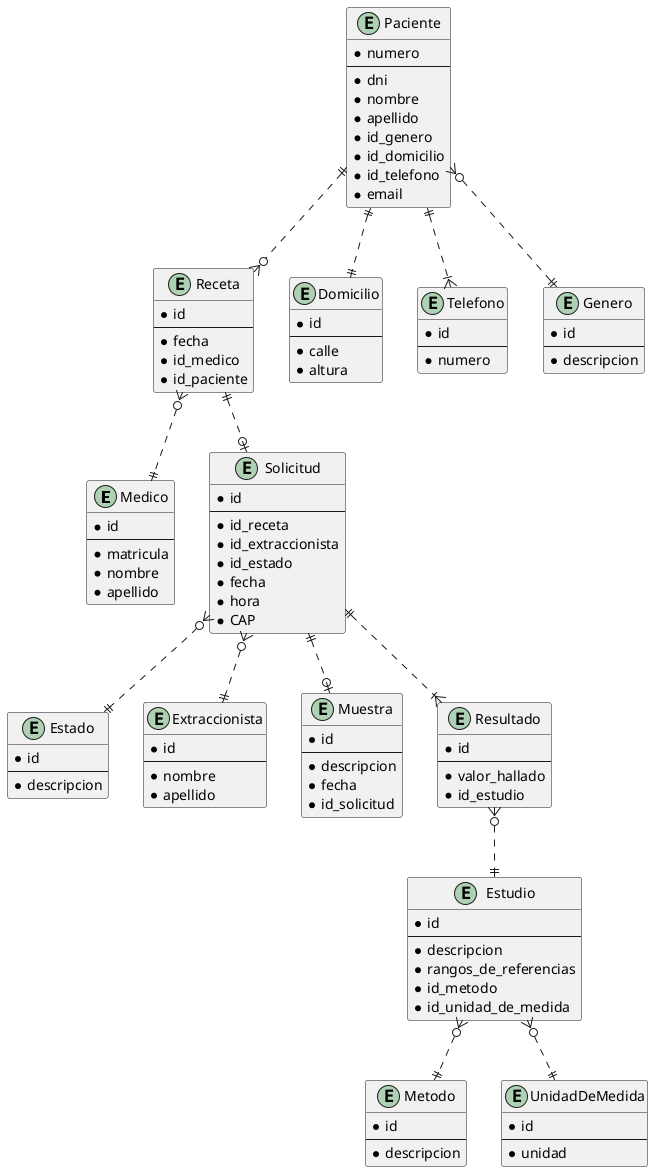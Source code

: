 @startuml BIOMEDICA
entity Medico {
    * id
    --
    * matricula
    * nombre
    * apellido
}
entity Receta {
    * id
    --
    * fecha
    * id_medico
    * id_paciente
}

entity Domicilio {
    * id
    --
    * calle
    * altura
}

entity Telefono {
    * id
    --
    * numero
}

entity Genero {
    * id
    --
    * descripcion
}

entity Paciente {
    * numero
    --
    * dni
    * nombre
    * apellido
    * id_genero
    * id_domicilio
    * id_telefono
    * email
}

entity Estado {
    * id
    --
    * descripcion
}

entity Estudio {
    * id
    --
    * descripcion
    * rangos_de_referencias
    * id_metodo
    * id_unidad_de_medida
}

entity Solicitud {
    * id
    --
    * id_receta
    * id_extraccionista
    * id_estado
    * fecha
    * hora
    * CAP
}

entity Extraccionista {
    * id
    --
    * nombre
    * apellido
}

entity Muestra {
    * id
    --
    * descripcion
    * fecha
    * id_solicitud
}

entity Metodo {
    * id
    --
    * descripcion
}

entity Resultado {
    * id
    --
    * valor_hallado
    * id_estudio
}

entity UnidadDeMedida {
    * id
    --
    * unidad
}

Paciente ||..|| Domicilio
Paciente ||..|{ Telefono
Paciente ||..o{ Receta
Paciente }o..|| Genero
Receta }o..|| Medico
Receta ||..o| Solicitud
Solicitud }o..|| Estado
Solicitud ||..o| Muestra
Solicitud }o..|| Extraccionista
Estudio }o..|| Metodo
Solicitud ||..|{ Resultado
Estudio }o..|| UnidadDeMedida
Resultado }o..|| Estudio

@enduml